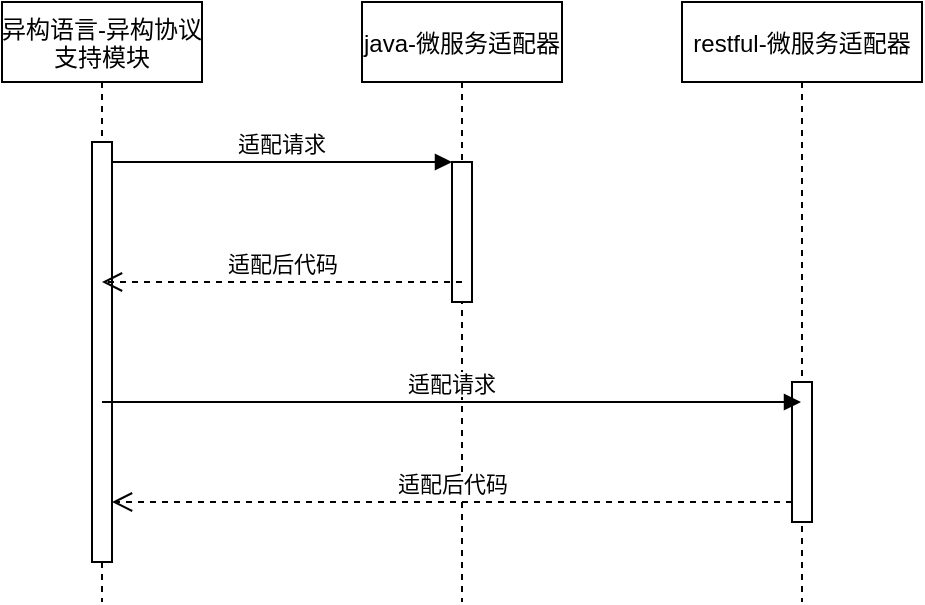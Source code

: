 <mxfile version="20.0.1" type="github">
  <diagram id="xDVk3xLd7KtGei4Nx1I7" name="第 1 页">
    <mxGraphModel dx="922" dy="537" grid="1" gridSize="10" guides="1" tooltips="1" connect="1" arrows="1" fold="1" page="1" pageScale="1" pageWidth="827" pageHeight="1169" math="0" shadow="0">
      <root>
        <mxCell id="0" />
        <mxCell id="1" parent="0" />
        <mxCell id="gr0pPxY9Ka32WXY_yX7s-1" value="异构语言-异构协议&#xa;支持模块" style="shape=umlLifeline;perimeter=lifelinePerimeter;container=1;collapsible=0;recursiveResize=0;rounded=0;shadow=0;strokeWidth=1;" vertex="1" parent="1">
          <mxGeometry x="120" y="80" width="100" height="300" as="geometry" />
        </mxCell>
        <mxCell id="gr0pPxY9Ka32WXY_yX7s-2" value="" style="points=[];perimeter=orthogonalPerimeter;rounded=0;shadow=0;strokeWidth=1;" vertex="1" parent="gr0pPxY9Ka32WXY_yX7s-1">
          <mxGeometry x="45" y="70" width="10" height="210" as="geometry" />
        </mxCell>
        <mxCell id="gr0pPxY9Ka32WXY_yX7s-3" value="java-微服务适配器" style="shape=umlLifeline;perimeter=lifelinePerimeter;container=1;collapsible=0;recursiveResize=0;rounded=0;shadow=0;strokeWidth=1;" vertex="1" parent="1">
          <mxGeometry x="300" y="80" width="100" height="300" as="geometry" />
        </mxCell>
        <mxCell id="gr0pPxY9Ka32WXY_yX7s-4" value="" style="points=[];perimeter=orthogonalPerimeter;rounded=0;shadow=0;strokeWidth=1;" vertex="1" parent="gr0pPxY9Ka32WXY_yX7s-3">
          <mxGeometry x="45" y="80" width="10" height="70" as="geometry" />
        </mxCell>
        <mxCell id="gr0pPxY9Ka32WXY_yX7s-5" value="适配请求" style="verticalAlign=bottom;endArrow=block;entryX=0;entryY=0;shadow=0;strokeWidth=1;" edge="1" parent="1" source="gr0pPxY9Ka32WXY_yX7s-2" target="gr0pPxY9Ka32WXY_yX7s-4">
          <mxGeometry relative="1" as="geometry">
            <mxPoint x="275" y="160" as="sourcePoint" />
          </mxGeometry>
        </mxCell>
        <mxCell id="gr0pPxY9Ka32WXY_yX7s-6" value="restful-微服务适配器" style="shape=umlLifeline;perimeter=lifelinePerimeter;container=1;collapsible=0;recursiveResize=0;rounded=0;shadow=0;strokeWidth=1;" vertex="1" parent="1">
          <mxGeometry x="460" y="80" width="120" height="300" as="geometry" />
        </mxCell>
        <mxCell id="gr0pPxY9Ka32WXY_yX7s-7" value="" style="points=[];perimeter=orthogonalPerimeter;rounded=0;shadow=0;strokeWidth=1;" vertex="1" parent="gr0pPxY9Ka32WXY_yX7s-6">
          <mxGeometry x="55" y="190" width="10" height="70" as="geometry" />
        </mxCell>
        <mxCell id="gr0pPxY9Ka32WXY_yX7s-8" value="适配后代码" style="html=1;verticalAlign=bottom;endArrow=open;dashed=1;endSize=8;rounded=0;" edge="1" parent="1">
          <mxGeometry relative="1" as="geometry">
            <mxPoint x="350" y="220" as="sourcePoint" />
            <mxPoint x="170" y="220" as="targetPoint" />
            <Array as="points">
              <mxPoint x="170" y="220" />
            </Array>
          </mxGeometry>
        </mxCell>
        <mxCell id="gr0pPxY9Ka32WXY_yX7s-9" value="适配请求" style="verticalAlign=bottom;endArrow=block;shadow=0;strokeWidth=1;" edge="1" parent="1" target="gr0pPxY9Ka32WXY_yX7s-6">
          <mxGeometry relative="1" as="geometry">
            <mxPoint x="170" y="280" as="sourcePoint" />
            <mxPoint x="330" y="280" as="targetPoint" />
          </mxGeometry>
        </mxCell>
        <mxCell id="gr0pPxY9Ka32WXY_yX7s-10" value="适配后代码" style="html=1;verticalAlign=bottom;endArrow=open;dashed=1;endSize=8;rounded=0;" edge="1" parent="1" source="gr0pPxY9Ka32WXY_yX7s-7" target="gr0pPxY9Ka32WXY_yX7s-2">
          <mxGeometry relative="1" as="geometry">
            <mxPoint x="390" y="330" as="sourcePoint" />
            <mxPoint x="214.8" y="337.28" as="targetPoint" />
            <Array as="points">
              <mxPoint x="210" y="330" />
            </Array>
          </mxGeometry>
        </mxCell>
      </root>
    </mxGraphModel>
  </diagram>
</mxfile>
